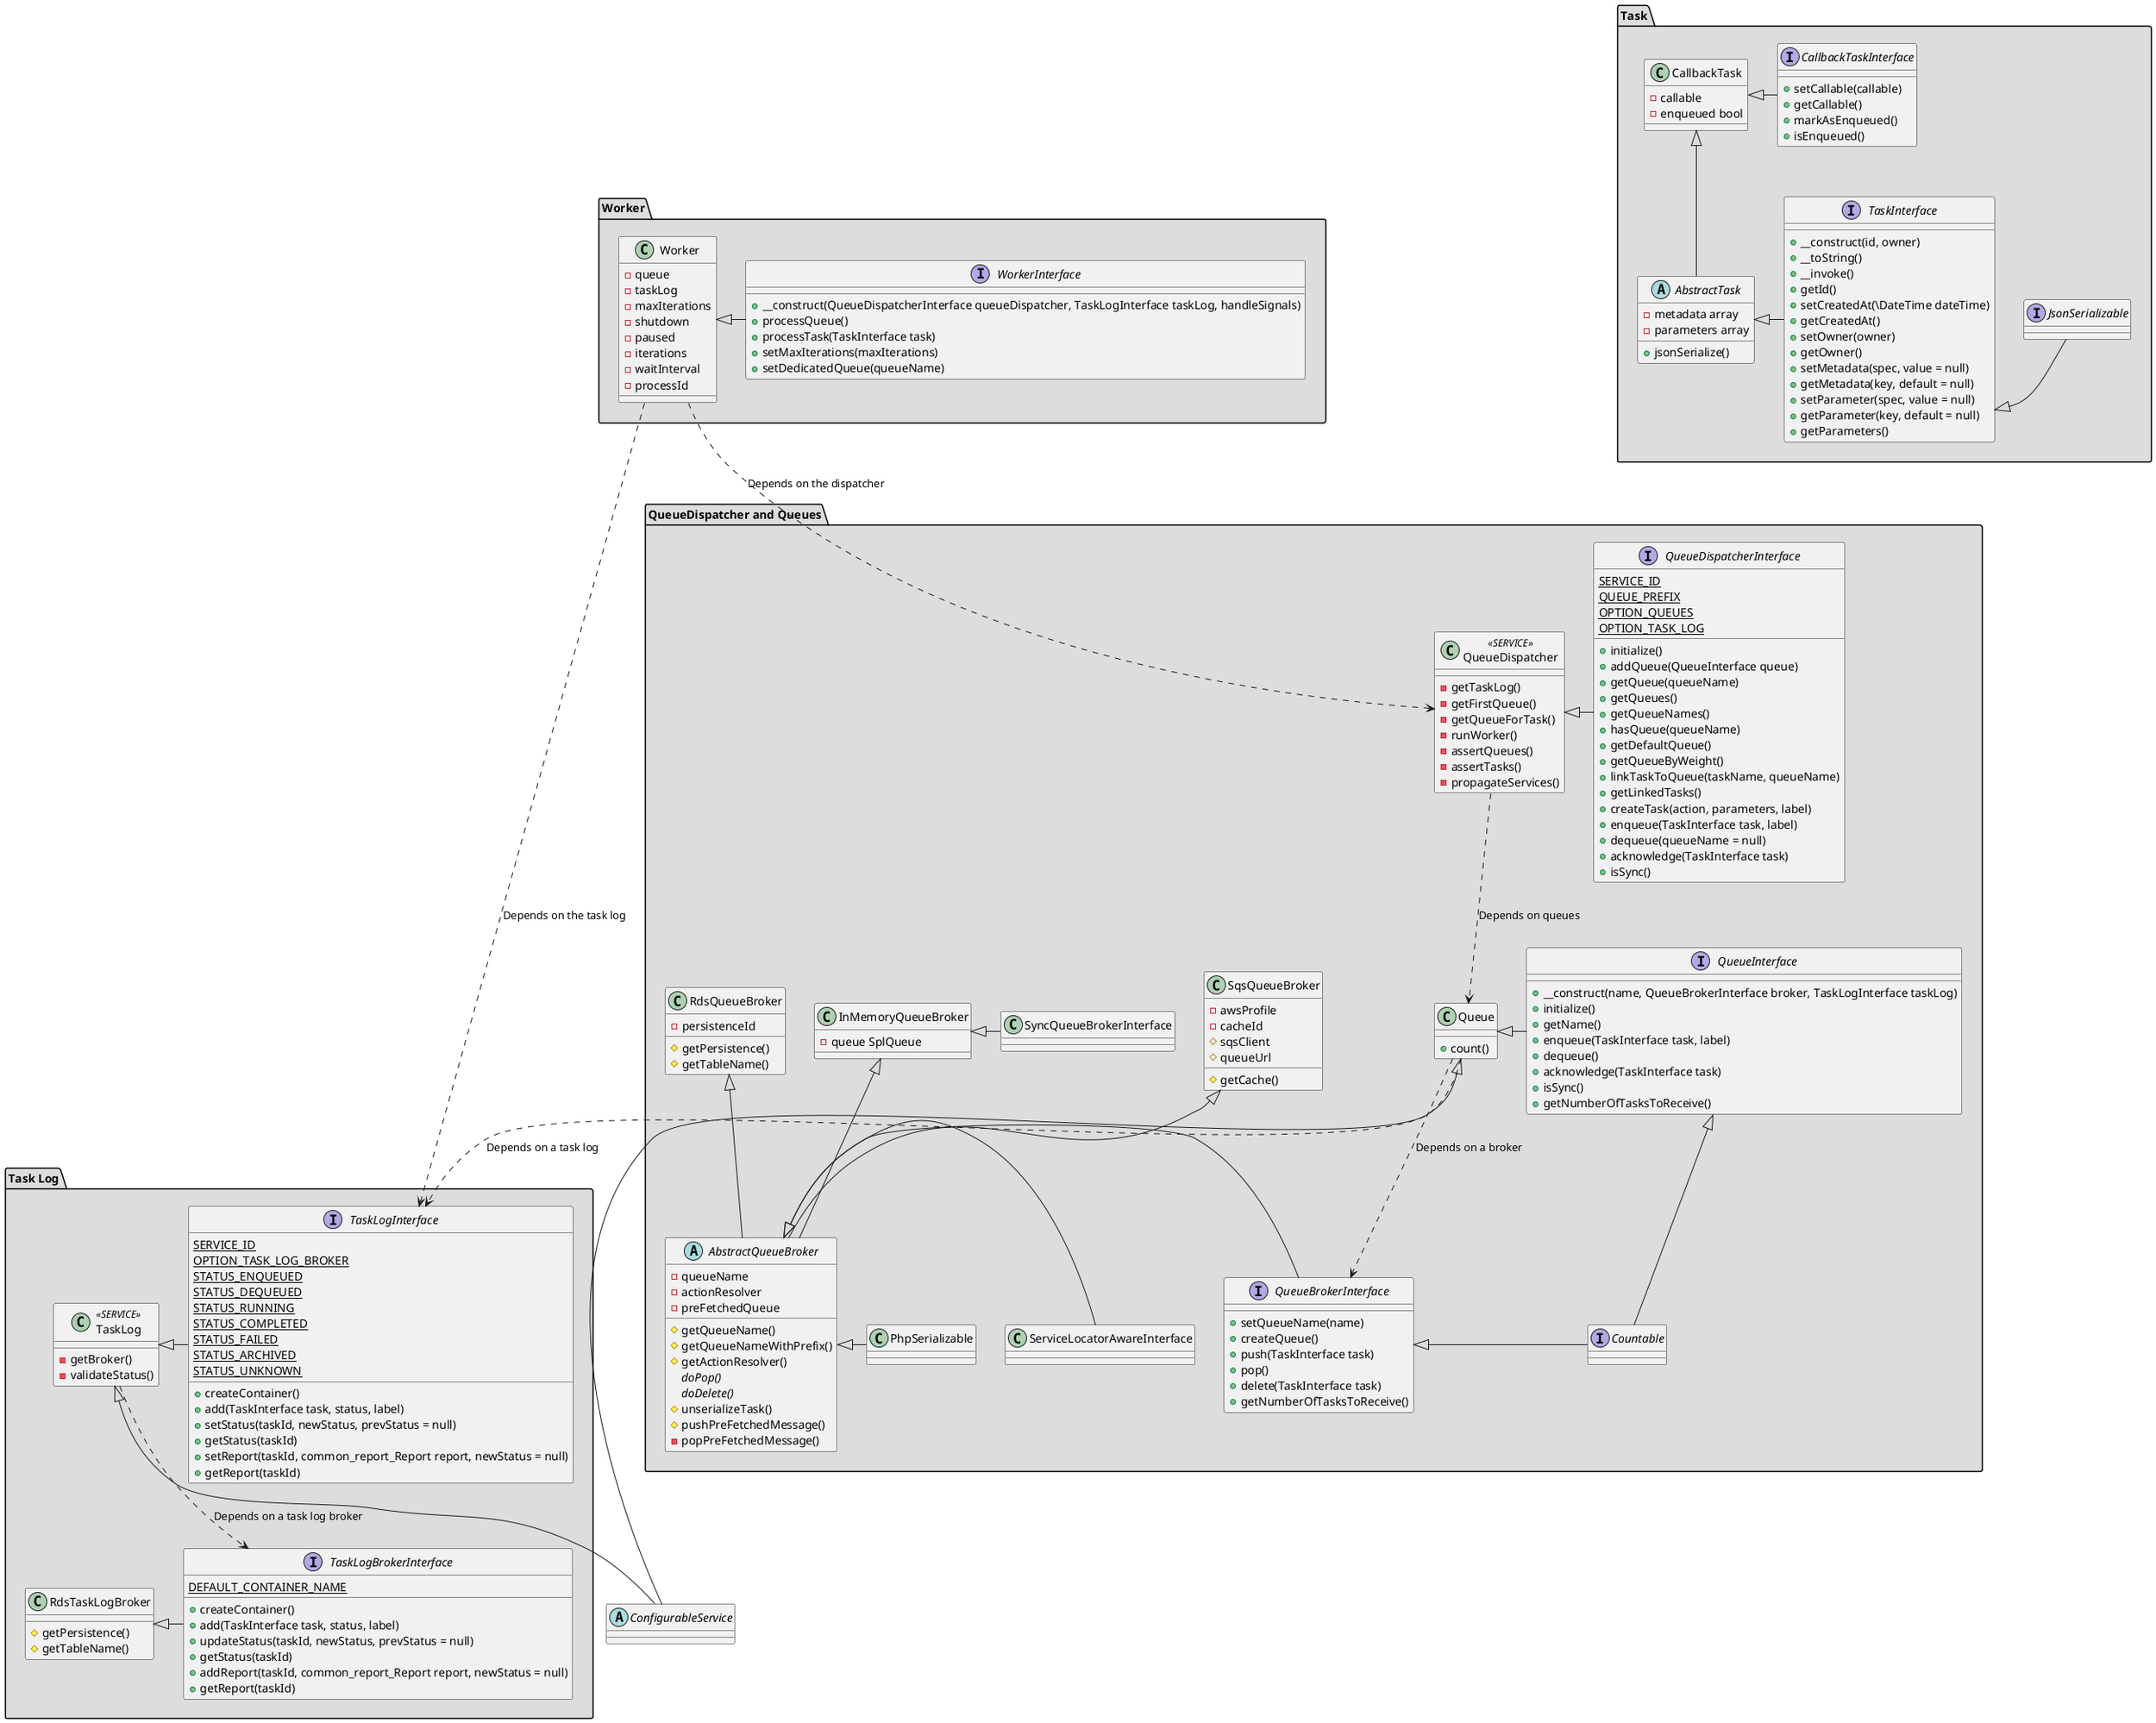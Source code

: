 @startuml
abstract class ConfigurableService

package "Task" #DDDDDD {
    together {
        interface JsonSerializable
        interface TaskInterface {
            +__construct(id, owner)
            +__toString()
            +__invoke()
            +getId()
            +setCreatedAt(\DateTime dateTime)
            +getCreatedAt()
            +setOwner(owner)
            +getOwner()
            +setMetadata(spec, value = null)
            +getMetadata(key, default = null)
            +setParameter(spec, value = null)
            +getParameter(key, default = null)
            +getParameters()
        }

        abstract class AbstractTask {
            -metadata array
            -parameters array
            +jsonSerialize()
        }

        interface CallbackTaskInterface {
            +setCallable(callable)
            +getCallable()
            +markAsEnqueued()
            +isEnqueued()
        }

        class CallbackTask {
            -callable
            -enqueued bool
        }

        AbstractTask <|- TaskInterface
        CallbackTask <|- CallbackTaskInterface
        CallbackTask <|-- AbstractTask
        TaskInterface <|-- JsonSerializable
    }

    TaskInterface -[hidden]> JsonSerializable
}

package "Task Log" #DDDDDD {
    together {
        interface TaskLogInterface {
            {static} SERVICE_ID
            {static} OPTION_TASK_LOG_BROKER
            {static} STATUS_ENQUEUED
            {static} STATUS_DEQUEUED
            {static} STATUS_RUNNING
            {static} STATUS_COMPLETED
            {static} STATUS_FAILED
            {static} STATUS_ARCHIVED
            {static} STATUS_UNKNOWN
            +createContainer()
            +add(TaskInterface task, status, label)
            +setStatus(taskId, newStatus, prevStatus = null)
            +getStatus(taskId)
            +setReport(taskId, common_report_Report report, newStatus = null)
            +getReport(taskId)
        }
        interface TaskLogBrokerInterface {
            {static} DEFAULT_CONTAINER_NAME
            +createContainer()
            +add(TaskInterface task, status, label)
            +updateStatus(taskId, newStatus, prevStatus = null)
            +getStatus(taskId)
            +addReport(taskId, common_report_Report report, newStatus = null)
            +getReport(taskId)
        }

        TaskLog <|- TaskLogInterface
        TaskLog <|-- ConfigurableService

        class TaskLog << SERVICE >> {
            -getBroker()
            -validateStatus()
        }

        RdsTaskLogBroker <|- TaskLogBrokerInterface
        class RdsTaskLogBroker {
            #getPersistence()
            #getTableName()
        }

        TaskLog ..> TaskLogBrokerInterface : Depends on a task log broker
    }
}


package "QueueDispatcher and Queues" #DDDDDD {
    together {
        interface Countable
        QueueInterface <|-- Countable
        interface QueueInterface {
            +__construct(name, QueueBrokerInterface broker, TaskLogInterface taskLog)
            +initialize()
            +getName()
            +enqueue(TaskInterface task, label)
            +dequeue()
            +acknowledge(TaskInterface task)
            +isSync()
            +getNumberOfTasksToReceive()
        }

        interface QueueDispatcherInterface {
            {static} SERVICE_ID
            {static} QUEUE_PREFIX
            {static} OPTION_QUEUES
            {static} OPTION_TASK_LOG
            +initialize()
            +addQueue(QueueInterface queue)
            +getQueue(queueName)
            +getQueues()
            +getQueueNames()
            +hasQueue(queueName)
            +getDefaultQueue()
            +getQueueByWeight()
            +linkTaskToQueue(taskName, queueName)
            +getLinkedTasks()
            +createTask(action, parameters, label)
            +enqueue(TaskInterface task, label)
            +dequeue(queueName = null)
            +acknowledge(TaskInterface task)
            +isSync()
        }

        class QueueDispatcher << SERVICE >> {
            -getTaskLog()
            -getFirstQueue()
            -getQueueForTask()
            -runWorker()
            -assertQueues()
            -assertTasks()
            -propagateServices()
        }

        QueueDispatcher <|- QueueDispatcherInterface

        QueueDispatcher ..> Queue : Depends on queues

        class Queue {
            +count()
        }

        Queue <|- QueueInterface
        Queue <|-- ConfigurableService

        Queue ..> TaskLogInterface : Depends on a task log
    }

    together {
        QueueBrokerInterface <|-- Countable
        interface QueueBrokerInterface {
            +setQueueName(name)
            +createQueue()
            +push(TaskInterface task)
            +pop()
            +delete(TaskInterface task)
            +getNumberOfTasksToReceive()
        }

        abstract class AbstractQueueBroker {
            -queueName
            -actionResolver
            -preFetchedQueue
            #getQueueName()
            #getQueueNameWithPrefix()
            #getActionResolver()
            {abstract} doPop()
            {abstract} doDelete()
            #unserializeTask()
            #pushPreFetchedMessage()
            -popPreFetchedMessage()
        }

        class InMemoryQueueBroker {
            -queue SplQueue
        }
        class RdsQueueBroker {
            -persistenceId
            #getPersistence()
            #getTableName()
        }
        class SqsQueueBroker {
            -awsProfile
            -cacheId
            #sqsClient
            #queueUrl
            #getCache()
        }

        AbstractQueueBroker <|- PhpSerializable
        AbstractQueueBroker <|- ServiceLocatorAwareInterface
        AbstractQueueBroker <|- QueueBrokerInterface
        InMemoryQueueBroker <|- SyncQueueBrokerInterface
        InMemoryQueueBroker <|-- AbstractQueueBroker
        RdsQueueBroker <|-- AbstractQueueBroker
        SqsQueueBroker <|-- AbstractQueueBroker

        Queue ..> QueueBrokerInterface : Depends on a broker
    }
}

package "Worker" #DDDDDD {
    together {
        interface WorkerInterface {
            +__construct(QueueDispatcherInterface queueDispatcher, TaskLogInterface taskLog, handleSignals)
            +processQueue()
            +processTask(TaskInterface task)
            +setMaxIterations(maxIterations)
            +setDedicatedQueue(queueName)
        }
        class Worker {
            -queue
            -taskLog
            -maxIterations
            -shutdown
            -paused
            -iterations
            -waitInterval
            -processId
        }

        Worker <|- WorkerInterface
        Worker ..> QueueDispatcher : Depends on the dispatcher
        Worker ..> TaskLogInterface : Depends on the task log
    }
}

TaskInterface -[hidden]--> Queue

@enduml